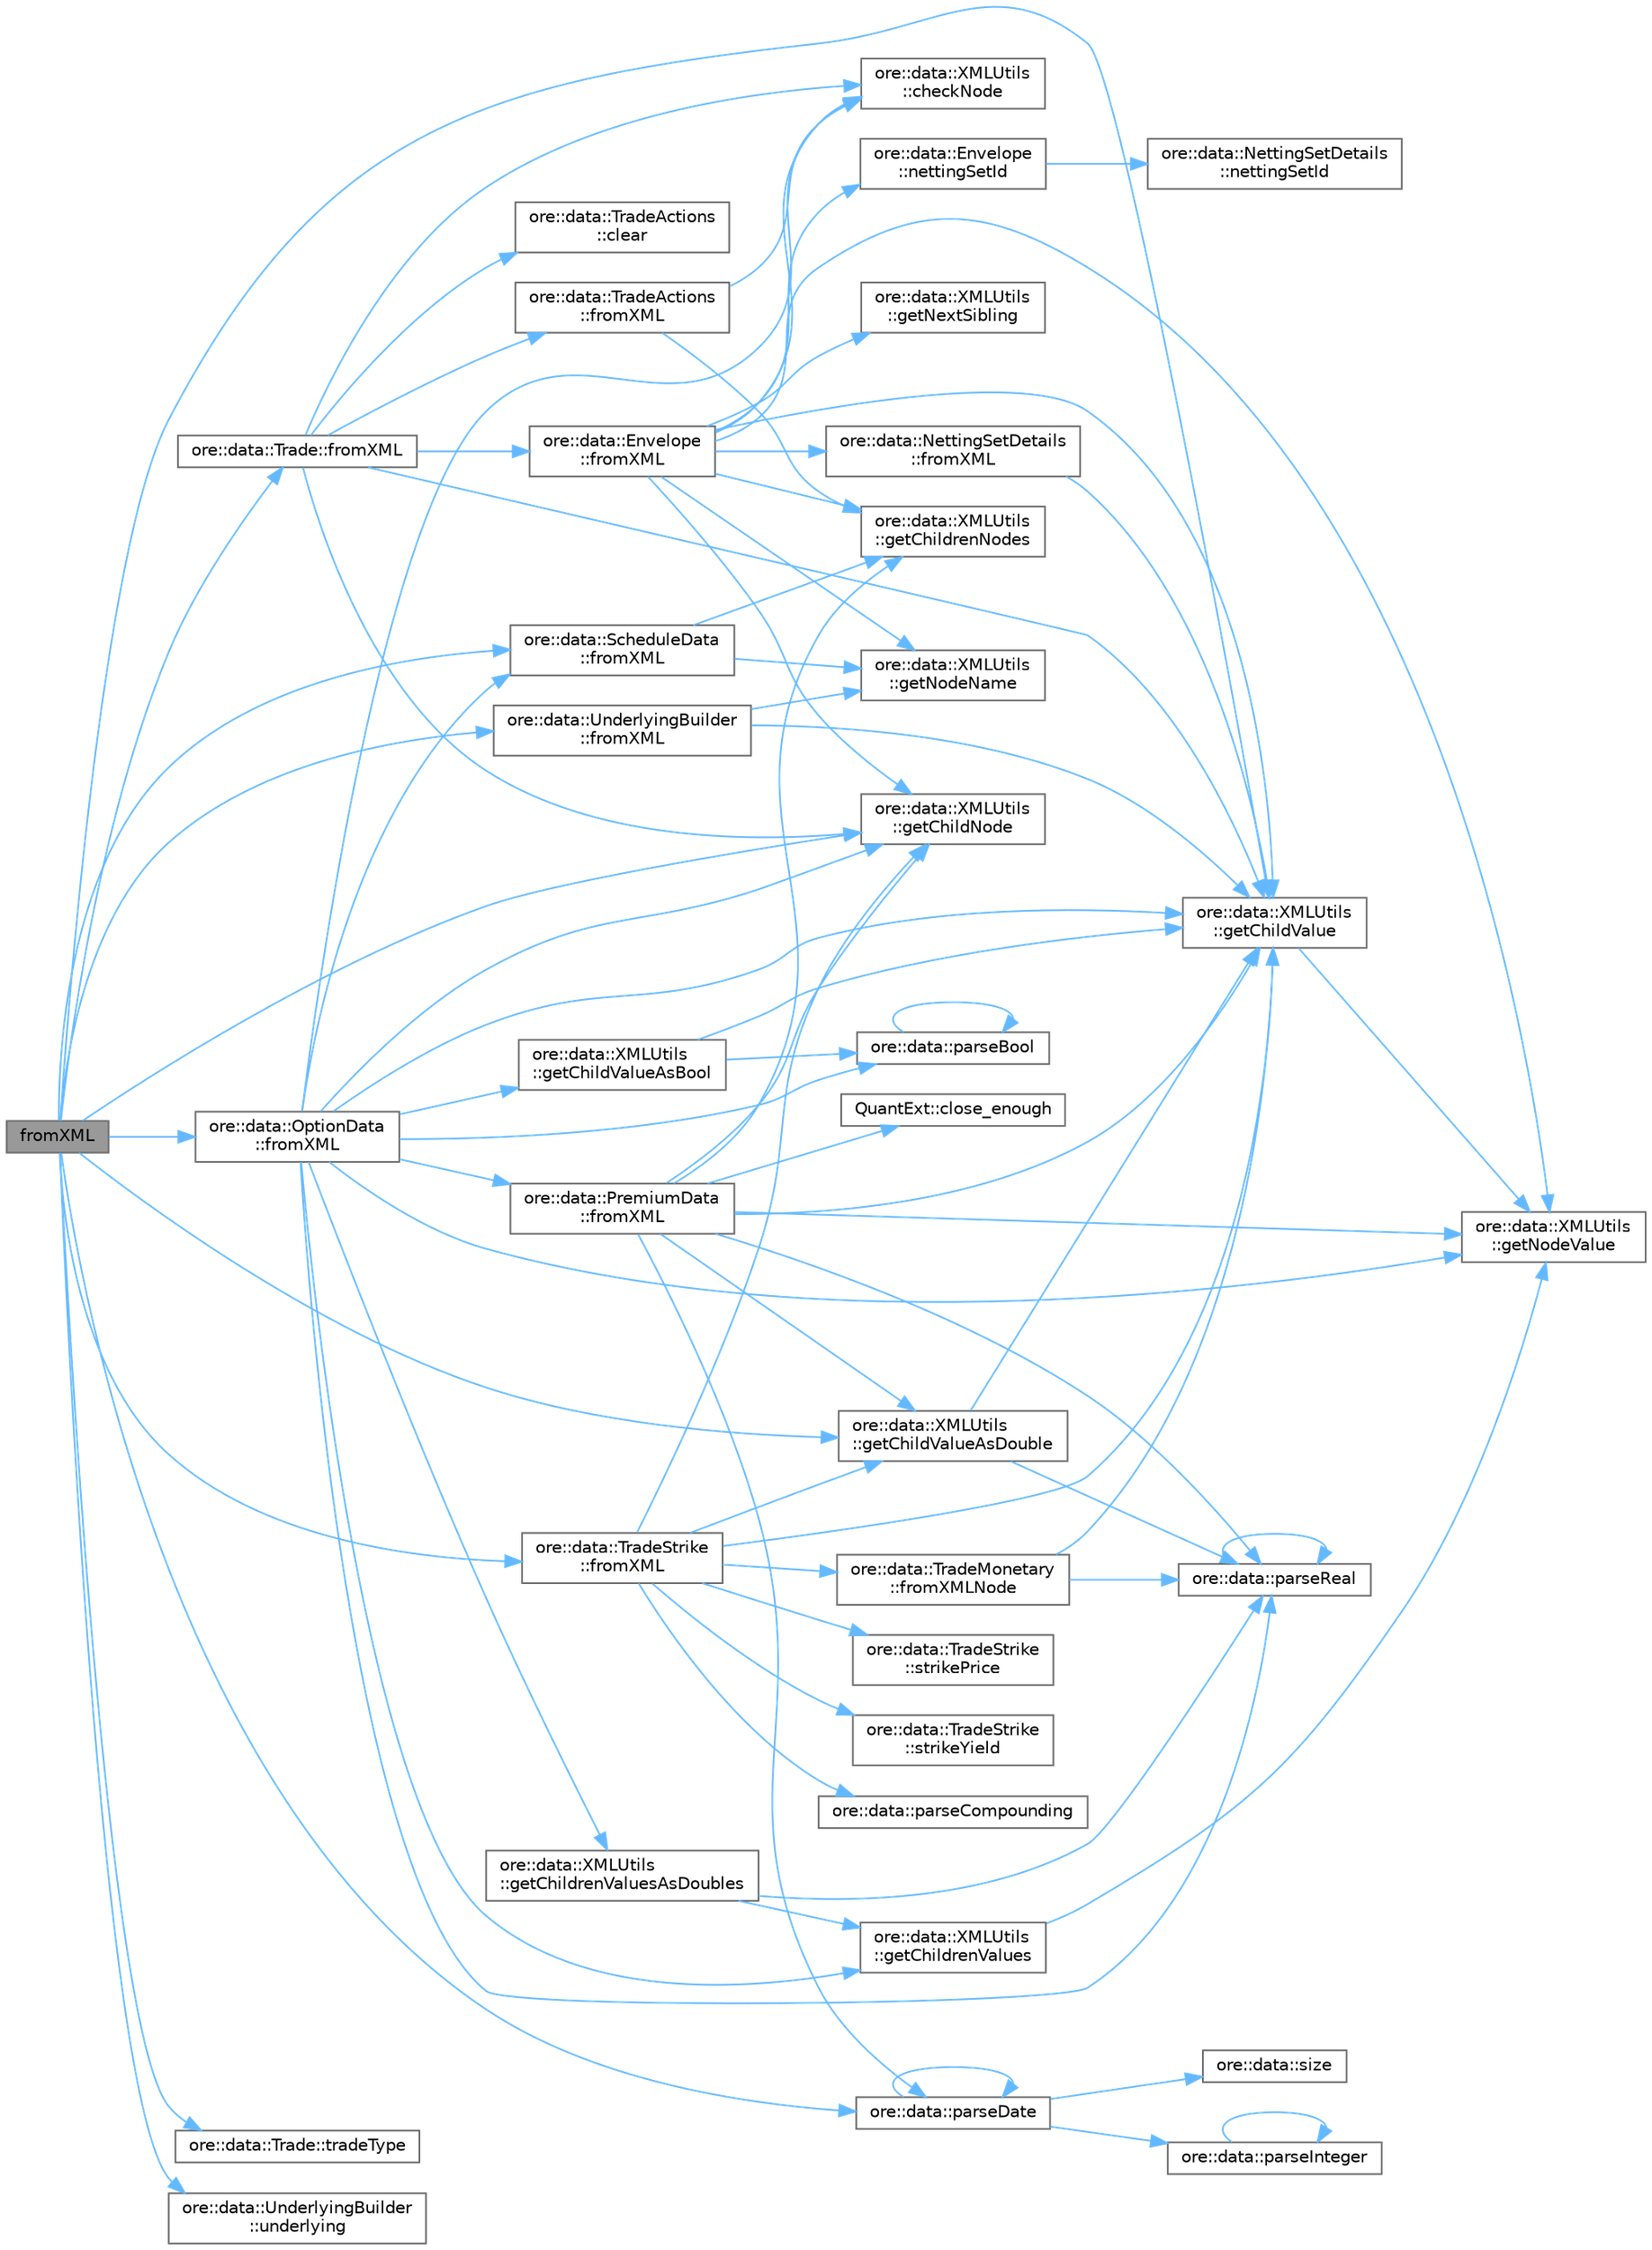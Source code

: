 digraph "fromXML"
{
 // INTERACTIVE_SVG=YES
 // LATEX_PDF_SIZE
  bgcolor="transparent";
  edge [fontname=Helvetica,fontsize=10,labelfontname=Helvetica,labelfontsize=10];
  node [fontname=Helvetica,fontsize=10,shape=box,height=0.2,width=0.4];
  rankdir="LR";
  Node1 [label="fromXML",height=0.2,width=0.4,color="gray40", fillcolor="grey60", style="filled", fontcolor="black",tooltip=" "];
  Node1 -> Node2 [color="steelblue1",style="solid"];
  Node2 [label="ore::data::OptionData\l::fromXML",height=0.2,width=0.4,color="grey40", fillcolor="white", style="filled",URL="$classore_1_1data_1_1_option_data.html#a7741ae0fc924943de5bfe02928262eb7",tooltip=" "];
  Node2 -> Node3 [color="steelblue1",style="solid"];
  Node3 [label="ore::data::XMLUtils\l::checkNode",height=0.2,width=0.4,color="grey40", fillcolor="white", style="filled",URL="$classore_1_1data_1_1_x_m_l_utils.html#a37c092916f4bdf10d4fbf6bb9e474db7",tooltip=" "];
  Node2 -> Node4 [color="steelblue1",style="solid"];
  Node4 [label="ore::data::PremiumData\l::fromXML",height=0.2,width=0.4,color="grey40", fillcolor="white", style="filled",URL="$classore_1_1data_1_1_premium_data.html#a7741ae0fc924943de5bfe02928262eb7",tooltip=" "];
  Node4 -> Node5 [color="steelblue1",style="solid"];
  Node5 [label="QuantExt::close_enough",height=0.2,width=0.4,color="grey40", fillcolor="white", style="filled",URL="C:/dev/ORE/documentation/QuantExt/doc/quantext.tag$namespace_quant_ext.html#a1cab4fb6a720eff245acb9f3a7a9e7c5",tooltip=" "];
  Node4 -> Node6 [color="steelblue1",style="solid"];
  Node6 [label="ore::data::XMLUtils\l::getChildNode",height=0.2,width=0.4,color="grey40", fillcolor="white", style="filled",URL="$classore_1_1data_1_1_x_m_l_utils.html#a5f2b91a4af900e85c356cfe807e64501",tooltip=" "];
  Node4 -> Node7 [color="steelblue1",style="solid"];
  Node7 [label="ore::data::XMLUtils\l::getChildrenNodes",height=0.2,width=0.4,color="grey40", fillcolor="white", style="filled",URL="$classore_1_1data_1_1_x_m_l_utils.html#a42678b2a0d7c4052dc19123914359ec1",tooltip="Returns all the children with a given name."];
  Node4 -> Node8 [color="steelblue1",style="solid"];
  Node8 [label="ore::data::XMLUtils\l::getChildValue",height=0.2,width=0.4,color="grey40", fillcolor="white", style="filled",URL="$classore_1_1data_1_1_x_m_l_utils.html#a5a1307174ddefdb3aad6e3bd8cc63b27",tooltip=" "];
  Node8 -> Node9 [color="steelblue1",style="solid"];
  Node9 [label="ore::data::XMLUtils\l::getNodeValue",height=0.2,width=0.4,color="grey40", fillcolor="white", style="filled",URL="$classore_1_1data_1_1_x_m_l_utils.html#a6704501b110fa9d056096df3e05f0df2",tooltip="Get a node's value."];
  Node4 -> Node10 [color="steelblue1",style="solid"];
  Node10 [label="ore::data::XMLUtils\l::getChildValueAsDouble",height=0.2,width=0.4,color="grey40", fillcolor="white", style="filled",URL="$classore_1_1data_1_1_x_m_l_utils.html#a450d9b1fe5949d01160aeb42654d7f1d",tooltip=" "];
  Node10 -> Node8 [color="steelblue1",style="solid"];
  Node10 -> Node11 [color="steelblue1",style="solid"];
  Node11 [label="ore::data::parseReal",height=0.2,width=0.4,color="grey40", fillcolor="white", style="filled",URL="$group__utilities.html#gad1db2a68f9a73667c3b4084d63955bdd",tooltip="Convert text to Real."];
  Node11 -> Node11 [color="steelblue1",style="solid"];
  Node4 -> Node9 [color="steelblue1",style="solid"];
  Node4 -> Node12 [color="steelblue1",style="solid"];
  Node12 [label="ore::data::parseDate",height=0.2,width=0.4,color="grey40", fillcolor="white", style="filled",URL="$group__utilities.html#ga59b5fdda574d90facae95dec2d13040d",tooltip="Convert std::string to QuantLib::Date."];
  Node12 -> Node12 [color="steelblue1",style="solid"];
  Node12 -> Node13 [color="steelblue1",style="solid"];
  Node13 [label="ore::data::parseInteger",height=0.2,width=0.4,color="grey40", fillcolor="white", style="filled",URL="$group__utilities.html#gaecd67eda4fb5f4859bb8f6d383547721",tooltip="Convert text to QuantLib::Integer."];
  Node13 -> Node13 [color="steelblue1",style="solid"];
  Node12 -> Node14 [color="steelblue1",style="solid"];
  Node14 [label="ore::data::size",height=0.2,width=0.4,color="grey40", fillcolor="white", style="filled",URL="$namespaceore_1_1data.html#a777e216dee6069b548bb87da7152699e",tooltip=" "];
  Node4 -> Node11 [color="steelblue1",style="solid"];
  Node2 -> Node15 [color="steelblue1",style="solid"];
  Node15 [label="ore::data::ScheduleData\l::fromXML",height=0.2,width=0.4,color="grey40", fillcolor="white", style="filled",URL="$classore_1_1data_1_1_schedule_data.html#a7741ae0fc924943de5bfe02928262eb7",tooltip=" "];
  Node15 -> Node7 [color="steelblue1",style="solid"];
  Node15 -> Node16 [color="steelblue1",style="solid"];
  Node16 [label="ore::data::XMLUtils\l::getNodeName",height=0.2,width=0.4,color="grey40", fillcolor="white", style="filled",URL="$classore_1_1data_1_1_x_m_l_utils.html#a4e041c36cab0a16681fb41dfbd991882",tooltip="Get and set a node's name."];
  Node2 -> Node6 [color="steelblue1",style="solid"];
  Node2 -> Node17 [color="steelblue1",style="solid"];
  Node17 [label="ore::data::XMLUtils\l::getChildrenValues",height=0.2,width=0.4,color="grey40", fillcolor="white", style="filled",URL="$classore_1_1data_1_1_x_m_l_utils.html#aaf4e8600c620cb901bd271e3ec76d702",tooltip=" "];
  Node17 -> Node9 [color="steelblue1",style="solid"];
  Node2 -> Node18 [color="steelblue1",style="solid"];
  Node18 [label="ore::data::XMLUtils\l::getChildrenValuesAsDoubles",height=0.2,width=0.4,color="grey40", fillcolor="white", style="filled",URL="$classore_1_1data_1_1_x_m_l_utils.html#a22d59f6c82230e427e33c739b8f18f1d",tooltip=" "];
  Node18 -> Node17 [color="steelblue1",style="solid"];
  Node18 -> Node11 [color="steelblue1",style="solid"];
  Node2 -> Node8 [color="steelblue1",style="solid"];
  Node2 -> Node19 [color="steelblue1",style="solid"];
  Node19 [label="ore::data::XMLUtils\l::getChildValueAsBool",height=0.2,width=0.4,color="grey40", fillcolor="white", style="filled",URL="$classore_1_1data_1_1_x_m_l_utils.html#a5dc9d9e82028f69de452d27da6b43db0",tooltip=" "];
  Node19 -> Node8 [color="steelblue1",style="solid"];
  Node19 -> Node20 [color="steelblue1",style="solid"];
  Node20 [label="ore::data::parseBool",height=0.2,width=0.4,color="grey40", fillcolor="white", style="filled",URL="$group__utilities.html#ga94621f11193864fa1338296232dc5be9",tooltip="Convert text to bool."];
  Node20 -> Node20 [color="steelblue1",style="solid"];
  Node2 -> Node9 [color="steelblue1",style="solid"];
  Node2 -> Node20 [color="steelblue1",style="solid"];
  Node2 -> Node11 [color="steelblue1",style="solid"];
  Node1 -> Node15 [color="steelblue1",style="solid"];
  Node1 -> Node21 [color="steelblue1",style="solid"];
  Node21 [label="ore::data::Trade::fromXML",height=0.2,width=0.4,color="grey40", fillcolor="white", style="filled",URL="$classore_1_1data_1_1_trade.html#a7741ae0fc924943de5bfe02928262eb7",tooltip=" "];
  Node21 -> Node3 [color="steelblue1",style="solid"];
  Node21 -> Node22 [color="steelblue1",style="solid"];
  Node22 [label="ore::data::TradeActions\l::clear",height=0.2,width=0.4,color="grey40", fillcolor="white", style="filled",URL="$classore_1_1data_1_1_trade_actions.html#ac8bb3912a3ce86b15842e79d0b421204",tooltip="Clear the trade actions."];
  Node21 -> Node23 [color="steelblue1",style="solid"];
  Node23 [label="ore::data::Envelope\l::fromXML",height=0.2,width=0.4,color="grey40", fillcolor="white", style="filled",URL="$classore_1_1data_1_1_envelope.html#a7741ae0fc924943de5bfe02928262eb7",tooltip=" "];
  Node23 -> Node3 [color="steelblue1",style="solid"];
  Node23 -> Node24 [color="steelblue1",style="solid"];
  Node24 [label="ore::data::NettingSetDetails\l::fromXML",height=0.2,width=0.4,color="grey40", fillcolor="white", style="filled",URL="$classore_1_1data_1_1_netting_set_details.html#a7741ae0fc924943de5bfe02928262eb7",tooltip=" "];
  Node24 -> Node8 [color="steelblue1",style="solid"];
  Node23 -> Node6 [color="steelblue1",style="solid"];
  Node23 -> Node7 [color="steelblue1",style="solid"];
  Node23 -> Node8 [color="steelblue1",style="solid"];
  Node23 -> Node25 [color="steelblue1",style="solid"];
  Node25 [label="ore::data::XMLUtils\l::getNextSibling",height=0.2,width=0.4,color="grey40", fillcolor="white", style="filled",URL="$classore_1_1data_1_1_x_m_l_utils.html#a7fedec5ac495a3e67a9abd7e4aae74aa",tooltip="Get a node's next sibling node."];
  Node23 -> Node16 [color="steelblue1",style="solid"];
  Node23 -> Node9 [color="steelblue1",style="solid"];
  Node23 -> Node26 [color="steelblue1",style="solid"];
  Node26 [label="ore::data::Envelope\l::nettingSetId",height=0.2,width=0.4,color="grey40", fillcolor="white", style="filled",URL="$classore_1_1data_1_1_envelope.html#a9bf8e40febad0782c5855488041ecfd7",tooltip=" "];
  Node26 -> Node27 [color="steelblue1",style="solid"];
  Node27 [label="ore::data::NettingSetDetails\l::nettingSetId",height=0.2,width=0.4,color="grey40", fillcolor="white", style="filled",URL="$classore_1_1data_1_1_netting_set_details.html#a9bf8e40febad0782c5855488041ecfd7",tooltip=" "];
  Node21 -> Node28 [color="steelblue1",style="solid"];
  Node28 [label="ore::data::TradeActions\l::fromXML",height=0.2,width=0.4,color="grey40", fillcolor="white", style="filled",URL="$classore_1_1data_1_1_trade_actions.html#a7741ae0fc924943de5bfe02928262eb7",tooltip=" "];
  Node28 -> Node3 [color="steelblue1",style="solid"];
  Node28 -> Node7 [color="steelblue1",style="solid"];
  Node21 -> Node6 [color="steelblue1",style="solid"];
  Node21 -> Node8 [color="steelblue1",style="solid"];
  Node1 -> Node29 [color="steelblue1",style="solid"];
  Node29 [label="ore::data::UnderlyingBuilder\l::fromXML",height=0.2,width=0.4,color="grey40", fillcolor="white", style="filled",URL="$classore_1_1data_1_1_underlying_builder.html#a7741ae0fc924943de5bfe02928262eb7",tooltip=" "];
  Node29 -> Node8 [color="steelblue1",style="solid"];
  Node29 -> Node16 [color="steelblue1",style="solid"];
  Node1 -> Node30 [color="steelblue1",style="solid"];
  Node30 [label="ore::data::TradeStrike\l::fromXML",height=0.2,width=0.4,color="grey40", fillcolor="white", style="filled",URL="$classore_1_1data_1_1_trade_strike.html#a6c15037ae8b60dd252ad751b1bf70a3a",tooltip=" "];
  Node30 -> Node31 [color="steelblue1",style="solid"];
  Node31 [label="ore::data::TradeMonetary\l::fromXMLNode",height=0.2,width=0.4,color="grey40", fillcolor="white", style="filled",URL="$classore_1_1data_1_1_trade_monetary.html#a750d19f9c0f3e5521544264e4839aa5d",tooltip=" "];
  Node31 -> Node8 [color="steelblue1",style="solid"];
  Node31 -> Node11 [color="steelblue1",style="solid"];
  Node30 -> Node6 [color="steelblue1",style="solid"];
  Node30 -> Node8 [color="steelblue1",style="solid"];
  Node30 -> Node10 [color="steelblue1",style="solid"];
  Node30 -> Node32 [color="steelblue1",style="solid"];
  Node32 [label="ore::data::parseCompounding",height=0.2,width=0.4,color="grey40", fillcolor="white", style="filled",URL="$group__utilities.html#ga9b1841641b66742d2035aad83acdfa4a",tooltip="Convert text to QuantLib::Compounding;."];
  Node30 -> Node33 [color="steelblue1",style="solid"];
  Node33 [label="ore::data::TradeStrike\l::strikePrice",height=0.2,width=0.4,color="grey40", fillcolor="white", style="filled",URL="$classore_1_1data_1_1_trade_strike.html#af95e1cce2d25b241417ca60f5be7ea65",tooltip=" "];
  Node30 -> Node34 [color="steelblue1",style="solid"];
  Node34 [label="ore::data::TradeStrike\l::strikeYield",height=0.2,width=0.4,color="grey40", fillcolor="white", style="filled",URL="$classore_1_1data_1_1_trade_strike.html#a9ec7a95258a5adb834ea92717dff7433",tooltip=" "];
  Node1 -> Node6 [color="steelblue1",style="solid"];
  Node1 -> Node8 [color="steelblue1",style="solid"];
  Node1 -> Node10 [color="steelblue1",style="solid"];
  Node1 -> Node12 [color="steelblue1",style="solid"];
  Node1 -> Node35 [color="steelblue1",style="solid"];
  Node35 [label="ore::data::Trade::tradeType",height=0.2,width=0.4,color="grey40", fillcolor="white", style="filled",URL="$classore_1_1data_1_1_trade.html#aec03b18fc42a659e6dca829a82659809",tooltip=" "];
  Node1 -> Node36 [color="steelblue1",style="solid"];
  Node36 [label="ore::data::UnderlyingBuilder\l::underlying",height=0.2,width=0.4,color="grey40", fillcolor="white", style="filled",URL="$classore_1_1data_1_1_underlying_builder.html#a20670fbaebd0848944779cc297dac929",tooltip=" "];
}
